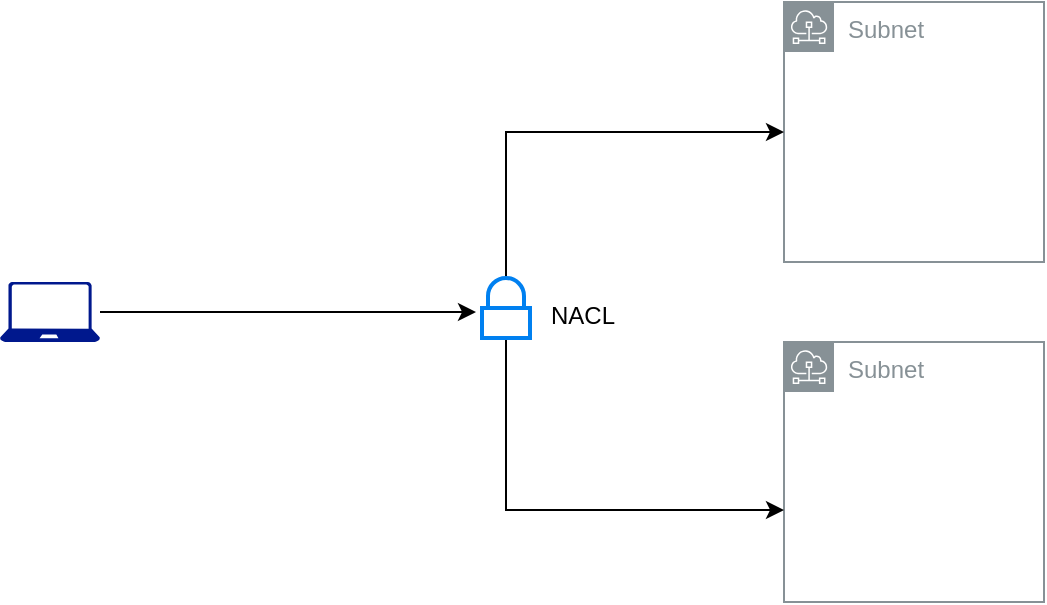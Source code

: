 <mxfile version="14.7.7" type="device"><diagram id="-cqeSzYPu7Xdq7obF9f0" name="Page-1"><mxGraphModel dx="946" dy="519" grid="0" gridSize="10" guides="1" tooltips="1" connect="1" arrows="1" fold="1" page="0" pageScale="1" pageWidth="827" pageHeight="1169" math="0" shadow="0"><root><mxCell id="0"/><mxCell id="1" parent="0"/><mxCell id="jQDsxMj41BpQ3z9Zm5Px-1" value="Subnet" style="outlineConnect=0;gradientColor=none;html=1;whiteSpace=wrap;fontSize=12;fontStyle=0;shape=mxgraph.aws4.group;grIcon=mxgraph.aws4.group_subnet;strokeColor=#879196;fillColor=none;verticalAlign=top;align=left;spacingLeft=30;fontColor=#879196;dashed=0;" vertex="1" parent="1"><mxGeometry x="445" y="120" width="130" height="130" as="geometry"/></mxCell><mxCell id="jQDsxMj41BpQ3z9Zm5Px-2" value="Subnet" style="outlineConnect=0;gradientColor=none;html=1;whiteSpace=wrap;fontSize=12;fontStyle=0;shape=mxgraph.aws4.group;grIcon=mxgraph.aws4.group_subnet;strokeColor=#879196;fillColor=none;verticalAlign=top;align=left;spacingLeft=30;fontColor=#879196;dashed=0;" vertex="1" parent="1"><mxGeometry x="445" y="290" width="130" height="130" as="geometry"/></mxCell><mxCell id="jQDsxMj41BpQ3z9Zm5Px-6" style="edgeStyle=orthogonalEdgeStyle;rounded=0;orthogonalLoop=1;jettySize=auto;html=1;" edge="1" parent="1" source="jQDsxMj41BpQ3z9Zm5Px-3" target="jQDsxMj41BpQ3z9Zm5Px-1"><mxGeometry relative="1" as="geometry"><Array as="points"><mxPoint x="306" y="185"/></Array></mxGeometry></mxCell><mxCell id="jQDsxMj41BpQ3z9Zm5Px-7" style="edgeStyle=orthogonalEdgeStyle;rounded=0;orthogonalLoop=1;jettySize=auto;html=1;" edge="1" parent="1" source="jQDsxMj41BpQ3z9Zm5Px-3" target="jQDsxMj41BpQ3z9Zm5Px-2"><mxGeometry relative="1" as="geometry"><Array as="points"><mxPoint x="306" y="374"/></Array></mxGeometry></mxCell><mxCell id="jQDsxMj41BpQ3z9Zm5Px-3" value="" style="html=1;verticalLabelPosition=bottom;align=center;labelBackgroundColor=#ffffff;verticalAlign=top;strokeWidth=2;strokeColor=#0080F0;shadow=0;dashed=0;shape=mxgraph.ios7.icons.locked;" vertex="1" parent="1"><mxGeometry x="294" y="258" width="24" height="30" as="geometry"/></mxCell><mxCell id="jQDsxMj41BpQ3z9Zm5Px-8" value="NACL" style="text;html=1;align=center;verticalAlign=middle;resizable=0;points=[];autosize=1;strokeColor=none;" vertex="1" parent="1"><mxGeometry x="323" y="268" width="42" height="18" as="geometry"/></mxCell><mxCell id="jQDsxMj41BpQ3z9Zm5Px-10" style="edgeStyle=orthogonalEdgeStyle;rounded=0;orthogonalLoop=1;jettySize=auto;html=1;entryX=-0.125;entryY=0.567;entryDx=0;entryDy=0;entryPerimeter=0;" edge="1" parent="1" source="jQDsxMj41BpQ3z9Zm5Px-9" target="jQDsxMj41BpQ3z9Zm5Px-3"><mxGeometry relative="1" as="geometry"/></mxCell><mxCell id="jQDsxMj41BpQ3z9Zm5Px-9" value="" style="aspect=fixed;pointerEvents=1;shadow=0;dashed=0;html=1;strokeColor=none;labelPosition=center;verticalLabelPosition=bottom;verticalAlign=top;align=center;fillColor=#00188D;shape=mxgraph.azure.laptop" vertex="1" parent="1"><mxGeometry x="53" y="260" width="50" height="30" as="geometry"/></mxCell></root></mxGraphModel></diagram></mxfile>